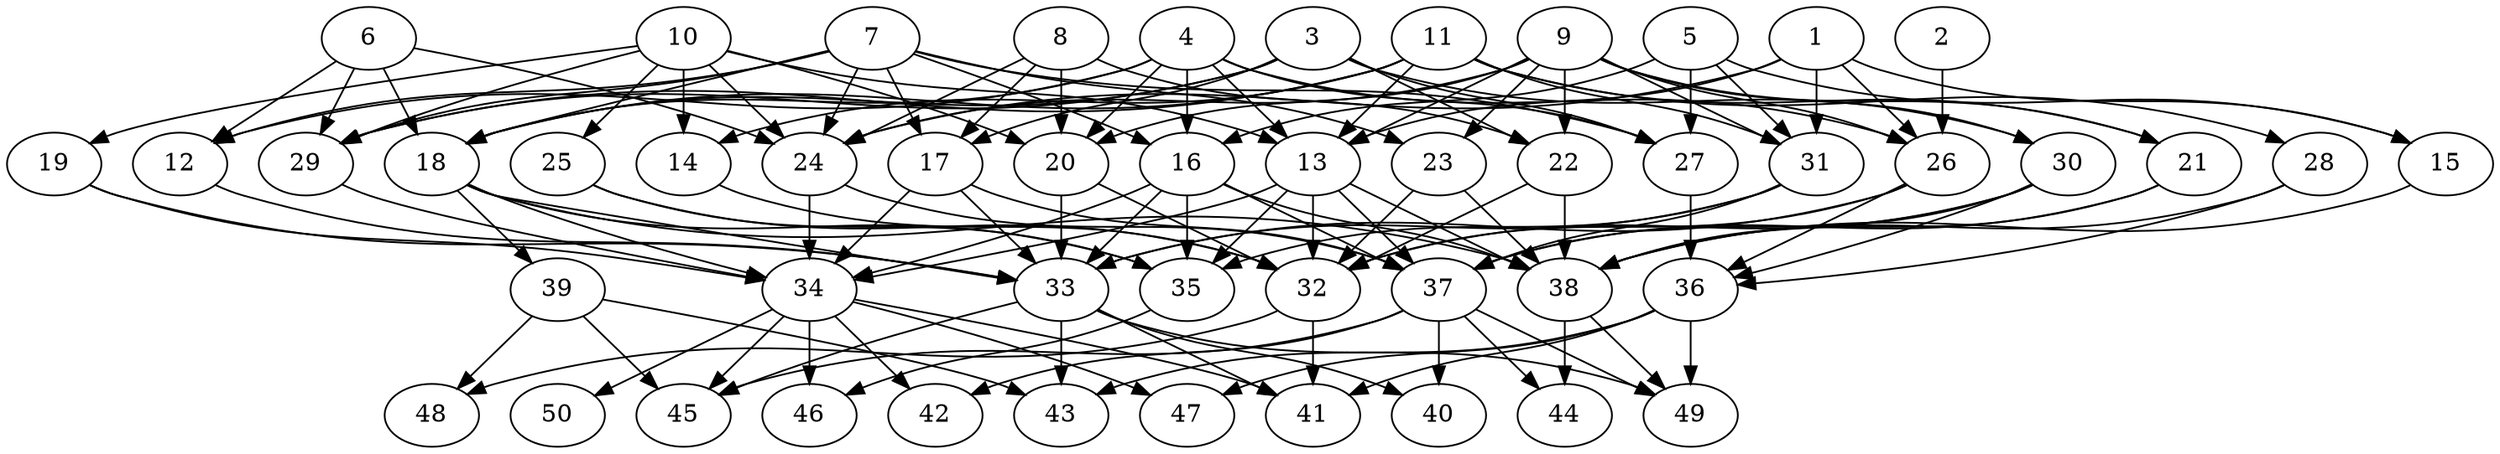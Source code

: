 // DAG automatically generated by daggen at Tue Aug  6 16:32:29 2019
// ./daggen --dot -n 50 --ccr 0.5 --fat 0.7 --regular 0.5 --density 0.5 --mindata 5242880 --maxdata 52428800 
digraph G {
  1 [size="52574208", alpha="0.20", expect_size="26287104"] 
  1 -> 13 [size ="26287104"]
  1 -> 15 [size ="26287104"]
  1 -> 24 [size ="26287104"]
  1 -> 26 [size ="26287104"]
  1 -> 31 [size ="26287104"]
  2 [size="83892224", alpha="0.19", expect_size="41946112"] 
  2 -> 26 [size ="41946112"]
  3 [size="101545984", alpha="0.03", expect_size="50772992"] 
  3 -> 17 [size ="50772992"]
  3 -> 18 [size ="50772992"]
  3 -> 22 [size ="50772992"]
  3 -> 27 [size ="50772992"]
  3 -> 29 [size ="50772992"]
  3 -> 30 [size ="50772992"]
  4 [size="68343808", alpha="0.05", expect_size="34171904"] 
  4 -> 12 [size ="34171904"]
  4 -> 13 [size ="34171904"]
  4 -> 16 [size ="34171904"]
  4 -> 18 [size ="34171904"]
  4 -> 20 [size ="34171904"]
  4 -> 26 [size ="34171904"]
  4 -> 27 [size ="34171904"]
  5 [size="51134464", alpha="0.09", expect_size="25567232"] 
  5 -> 15 [size ="25567232"]
  5 -> 16 [size ="25567232"]
  5 -> 27 [size ="25567232"]
  5 -> 31 [size ="25567232"]
  6 [size="23193600", alpha="0.00", expect_size="11596800"] 
  6 -> 12 [size ="11596800"]
  6 -> 18 [size ="11596800"]
  6 -> 24 [size ="11596800"]
  6 -> 29 [size ="11596800"]
  7 [size="58013696", alpha="0.04", expect_size="29006848"] 
  7 -> 12 [size ="29006848"]
  7 -> 16 [size ="29006848"]
  7 -> 17 [size ="29006848"]
  7 -> 18 [size ="29006848"]
  7 -> 23 [size ="29006848"]
  7 -> 24 [size ="29006848"]
  7 -> 27 [size ="29006848"]
  7 -> 29 [size ="29006848"]
  8 [size="20256768", alpha="0.01", expect_size="10128384"] 
  8 -> 17 [size ="10128384"]
  8 -> 20 [size ="10128384"]
  8 -> 22 [size ="10128384"]
  8 -> 24 [size ="10128384"]
  9 [size="84066304", alpha="0.02", expect_size="42033152"] 
  9 -> 13 [size ="42033152"]
  9 -> 20 [size ="42033152"]
  9 -> 21 [size ="42033152"]
  9 -> 22 [size ="42033152"]
  9 -> 23 [size ="42033152"]
  9 -> 24 [size ="42033152"]
  9 -> 26 [size ="42033152"]
  9 -> 30 [size ="42033152"]
  9 -> 31 [size ="42033152"]
  10 [size="13426688", alpha="0.04", expect_size="6713344"] 
  10 -> 13 [size ="6713344"]
  10 -> 14 [size ="6713344"]
  10 -> 19 [size ="6713344"]
  10 -> 20 [size ="6713344"]
  10 -> 24 [size ="6713344"]
  10 -> 25 [size ="6713344"]
  10 -> 29 [size ="6713344"]
  11 [size="55255040", alpha="0.19", expect_size="27627520"] 
  11 -> 13 [size ="27627520"]
  11 -> 14 [size ="27627520"]
  11 -> 18 [size ="27627520"]
  11 -> 21 [size ="27627520"]
  11 -> 28 [size ="27627520"]
  11 -> 29 [size ="27627520"]
  11 -> 31 [size ="27627520"]
  12 [size="54493184", alpha="0.14", expect_size="27246592"] 
  12 -> 33 [size ="27246592"]
  13 [size="49838080", alpha="0.12", expect_size="24919040"] 
  13 -> 32 [size ="24919040"]
  13 -> 34 [size ="24919040"]
  13 -> 35 [size ="24919040"]
  13 -> 37 [size ="24919040"]
  13 -> 38 [size ="24919040"]
  14 [size="62982144", alpha="0.13", expect_size="31491072"] 
  14 -> 32 [size ="31491072"]
  15 [size="88582144", alpha="0.20", expect_size="44291072"] 
  15 -> 38 [size ="44291072"]
  16 [size="34758656", alpha="0.16", expect_size="17379328"] 
  16 -> 33 [size ="17379328"]
  16 -> 34 [size ="17379328"]
  16 -> 35 [size ="17379328"]
  16 -> 37 [size ="17379328"]
  16 -> 38 [size ="17379328"]
  17 [size="35129344", alpha="0.05", expect_size="17564672"] 
  17 -> 33 [size ="17564672"]
  17 -> 34 [size ="17564672"]
  17 -> 37 [size ="17564672"]
  18 [size="56012800", alpha="0.18", expect_size="28006400"] 
  18 -> 33 [size ="28006400"]
  18 -> 34 [size ="28006400"]
  18 -> 35 [size ="28006400"]
  18 -> 38 [size ="28006400"]
  18 -> 39 [size ="28006400"]
  19 [size="62951424", alpha="0.12", expect_size="31475712"] 
  19 -> 33 [size ="31475712"]
  19 -> 34 [size ="31475712"]
  20 [size="74301440", alpha="0.04", expect_size="37150720"] 
  20 -> 32 [size ="37150720"]
  20 -> 33 [size ="37150720"]
  21 [size="90941440", alpha="0.05", expect_size="45470720"] 
  21 -> 37 [size ="45470720"]
  21 -> 38 [size ="45470720"]
  22 [size="85118976", alpha="0.01", expect_size="42559488"] 
  22 -> 32 [size ="42559488"]
  22 -> 38 [size ="42559488"]
  23 [size="54872064", alpha="0.17", expect_size="27436032"] 
  23 -> 32 [size ="27436032"]
  23 -> 38 [size ="27436032"]
  24 [size="17143808", alpha="0.04", expect_size="8571904"] 
  24 -> 34 [size ="8571904"]
  24 -> 37 [size ="8571904"]
  25 [size="76748800", alpha="0.01", expect_size="38374400"] 
  25 -> 32 [size ="38374400"]
  25 -> 35 [size ="38374400"]
  26 [size="76179456", alpha="0.20", expect_size="38089728"] 
  26 -> 32 [size ="38089728"]
  26 -> 33 [size ="38089728"]
  26 -> 36 [size ="38089728"]
  27 [size="55083008", alpha="0.09", expect_size="27541504"] 
  27 -> 36 [size ="27541504"]
  28 [size="79495168", alpha="0.00", expect_size="39747584"] 
  28 -> 36 [size ="39747584"]
  28 -> 38 [size ="39747584"]
  29 [size="70680576", alpha="0.07", expect_size="35340288"] 
  29 -> 34 [size ="35340288"]
  30 [size="33814528", alpha="0.15", expect_size="16907264"] 
  30 -> 32 [size ="16907264"]
  30 -> 36 [size ="16907264"]
  30 -> 37 [size ="16907264"]
  30 -> 38 [size ="16907264"]
  31 [size="52596736", alpha="0.12", expect_size="26298368"] 
  31 -> 33 [size ="26298368"]
  31 -> 35 [size ="26298368"]
  31 -> 37 [size ="26298368"]
  32 [size="74745856", alpha="0.18", expect_size="37372928"] 
  32 -> 41 [size ="37372928"]
  32 -> 48 [size ="37372928"]
  33 [size="79298560", alpha="0.13", expect_size="39649280"] 
  33 -> 40 [size ="39649280"]
  33 -> 41 [size ="39649280"]
  33 -> 43 [size ="39649280"]
  33 -> 45 [size ="39649280"]
  33 -> 49 [size ="39649280"]
  34 [size="62939136", alpha="0.19", expect_size="31469568"] 
  34 -> 41 [size ="31469568"]
  34 -> 42 [size ="31469568"]
  34 -> 45 [size ="31469568"]
  34 -> 46 [size ="31469568"]
  34 -> 47 [size ="31469568"]
  34 -> 50 [size ="31469568"]
  35 [size="83529728", alpha="0.01", expect_size="41764864"] 
  35 -> 46 [size ="41764864"]
  36 [size="87349248", alpha="0.08", expect_size="43674624"] 
  36 -> 41 [size ="43674624"]
  36 -> 43 [size ="43674624"]
  36 -> 47 [size ="43674624"]
  36 -> 49 [size ="43674624"]
  37 [size="87103488", alpha="0.01", expect_size="43551744"] 
  37 -> 40 [size ="43551744"]
  37 -> 42 [size ="43551744"]
  37 -> 44 [size ="43551744"]
  37 -> 45 [size ="43551744"]
  37 -> 49 [size ="43551744"]
  38 [size="35950592", alpha="0.03", expect_size="17975296"] 
  38 -> 44 [size ="17975296"]
  38 -> 49 [size ="17975296"]
  39 [size="38035456", alpha="0.17", expect_size="19017728"] 
  39 -> 43 [size ="19017728"]
  39 -> 45 [size ="19017728"]
  39 -> 48 [size ="19017728"]
  40 [size="72566784", alpha="0.04", expect_size="36283392"] 
  41 [size="48117760", alpha="0.08", expect_size="24058880"] 
  42 [size="103825408", alpha="0.08", expect_size="51912704"] 
  43 [size="94957568", alpha="0.17", expect_size="47478784"] 
  44 [size="60864512", alpha="0.08", expect_size="30432256"] 
  45 [size="54044672", alpha="0.12", expect_size="27022336"] 
  46 [size="58222592", alpha="0.11", expect_size="29111296"] 
  47 [size="97673216", alpha="0.19", expect_size="48836608"] 
  48 [size="102668288", alpha="0.02", expect_size="51334144"] 
  49 [size="24365056", alpha="0.17", expect_size="12182528"] 
  50 [size="103974912", alpha="0.18", expect_size="51987456"] 
}
